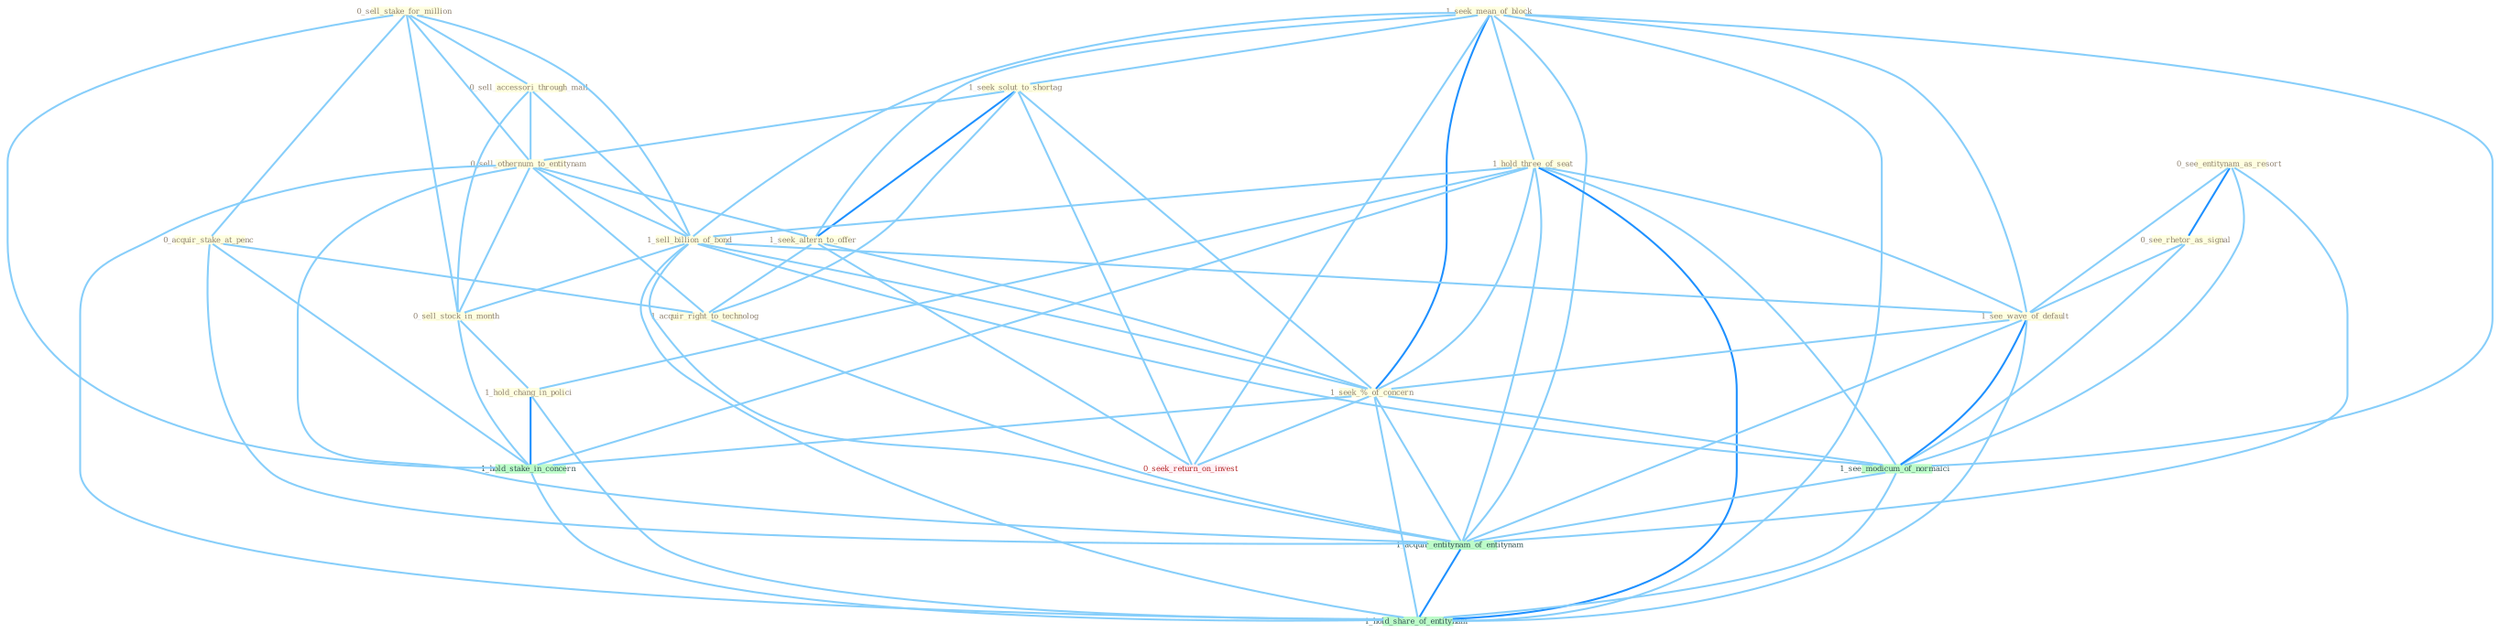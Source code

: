 Graph G{ 
    node
    [shape=polygon,style=filled,width=.5,height=.06,color="#BDFCC9",fixedsize=true,fontsize=4,
    fontcolor="#2f4f4f"];
    {node
    [color="#ffffe0", fontcolor="#8b7d6b"] "1_seek_mean_of_block " "0_see_entitynam_as_resort " "0_sell_stake_for_million " "0_sell_accessori_through_mail " "1_seek_solut_to_shortag " "0_sell_othernum_to_entitynam " "1_hold_three_of_seat " "1_sell_billion_of_bond " "0_see_rhetor_as_signal " "0_sell_stock_in_month " "1_see_wave_of_default " "1_seek_altern_to_offer " "0_acquir_stake_at_penc " "1_seek_%_of_concern " "1_hold_chang_in_polici " "1_acquir_right_to_technolog "}
{node [color="#fff0f5", fontcolor="#b22222"] "0_seek_return_on_invest "}
edge [color="#B0E2FF"];

	"1_seek_mean_of_block " -- "1_seek_solut_to_shortag " [w="1", color="#87cefa" ];
	"1_seek_mean_of_block " -- "1_hold_three_of_seat " [w="1", color="#87cefa" ];
	"1_seek_mean_of_block " -- "1_sell_billion_of_bond " [w="1", color="#87cefa" ];
	"1_seek_mean_of_block " -- "1_see_wave_of_default " [w="1", color="#87cefa" ];
	"1_seek_mean_of_block " -- "1_seek_altern_to_offer " [w="1", color="#87cefa" ];
	"1_seek_mean_of_block " -- "1_seek_%_of_concern " [w="2", color="#1e90ff" , len=0.8];
	"1_seek_mean_of_block " -- "0_seek_return_on_invest " [w="1", color="#87cefa" ];
	"1_seek_mean_of_block " -- "1_see_modicum_of_normalci " [w="1", color="#87cefa" ];
	"1_seek_mean_of_block " -- "1_acquir_entitynam_of_entitynam " [w="1", color="#87cefa" ];
	"1_seek_mean_of_block " -- "1_hold_share_of_entitynam " [w="1", color="#87cefa" ];
	"0_see_entitynam_as_resort " -- "0_see_rhetor_as_signal " [w="2", color="#1e90ff" , len=0.8];
	"0_see_entitynam_as_resort " -- "1_see_wave_of_default " [w="1", color="#87cefa" ];
	"0_see_entitynam_as_resort " -- "1_see_modicum_of_normalci " [w="1", color="#87cefa" ];
	"0_see_entitynam_as_resort " -- "1_acquir_entitynam_of_entitynam " [w="1", color="#87cefa" ];
	"0_sell_stake_for_million " -- "0_sell_accessori_through_mail " [w="1", color="#87cefa" ];
	"0_sell_stake_for_million " -- "0_sell_othernum_to_entitynam " [w="1", color="#87cefa" ];
	"0_sell_stake_for_million " -- "1_sell_billion_of_bond " [w="1", color="#87cefa" ];
	"0_sell_stake_for_million " -- "0_sell_stock_in_month " [w="1", color="#87cefa" ];
	"0_sell_stake_for_million " -- "0_acquir_stake_at_penc " [w="1", color="#87cefa" ];
	"0_sell_stake_for_million " -- "1_hold_stake_in_concern " [w="1", color="#87cefa" ];
	"0_sell_accessori_through_mail " -- "0_sell_othernum_to_entitynam " [w="1", color="#87cefa" ];
	"0_sell_accessori_through_mail " -- "1_sell_billion_of_bond " [w="1", color="#87cefa" ];
	"0_sell_accessori_through_mail " -- "0_sell_stock_in_month " [w="1", color="#87cefa" ];
	"1_seek_solut_to_shortag " -- "0_sell_othernum_to_entitynam " [w="1", color="#87cefa" ];
	"1_seek_solut_to_shortag " -- "1_seek_altern_to_offer " [w="2", color="#1e90ff" , len=0.8];
	"1_seek_solut_to_shortag " -- "1_seek_%_of_concern " [w="1", color="#87cefa" ];
	"1_seek_solut_to_shortag " -- "1_acquir_right_to_technolog " [w="1", color="#87cefa" ];
	"1_seek_solut_to_shortag " -- "0_seek_return_on_invest " [w="1", color="#87cefa" ];
	"0_sell_othernum_to_entitynam " -- "1_sell_billion_of_bond " [w="1", color="#87cefa" ];
	"0_sell_othernum_to_entitynam " -- "0_sell_stock_in_month " [w="1", color="#87cefa" ];
	"0_sell_othernum_to_entitynam " -- "1_seek_altern_to_offer " [w="1", color="#87cefa" ];
	"0_sell_othernum_to_entitynam " -- "1_acquir_right_to_technolog " [w="1", color="#87cefa" ];
	"0_sell_othernum_to_entitynam " -- "1_acquir_entitynam_of_entitynam " [w="1", color="#87cefa" ];
	"0_sell_othernum_to_entitynam " -- "1_hold_share_of_entitynam " [w="1", color="#87cefa" ];
	"1_hold_three_of_seat " -- "1_sell_billion_of_bond " [w="1", color="#87cefa" ];
	"1_hold_three_of_seat " -- "1_see_wave_of_default " [w="1", color="#87cefa" ];
	"1_hold_three_of_seat " -- "1_seek_%_of_concern " [w="1", color="#87cefa" ];
	"1_hold_three_of_seat " -- "1_hold_chang_in_polici " [w="1", color="#87cefa" ];
	"1_hold_three_of_seat " -- "1_hold_stake_in_concern " [w="1", color="#87cefa" ];
	"1_hold_three_of_seat " -- "1_see_modicum_of_normalci " [w="1", color="#87cefa" ];
	"1_hold_three_of_seat " -- "1_acquir_entitynam_of_entitynam " [w="1", color="#87cefa" ];
	"1_hold_three_of_seat " -- "1_hold_share_of_entitynam " [w="2", color="#1e90ff" , len=0.8];
	"1_sell_billion_of_bond " -- "0_sell_stock_in_month " [w="1", color="#87cefa" ];
	"1_sell_billion_of_bond " -- "1_see_wave_of_default " [w="1", color="#87cefa" ];
	"1_sell_billion_of_bond " -- "1_seek_%_of_concern " [w="1", color="#87cefa" ];
	"1_sell_billion_of_bond " -- "1_see_modicum_of_normalci " [w="1", color="#87cefa" ];
	"1_sell_billion_of_bond " -- "1_acquir_entitynam_of_entitynam " [w="1", color="#87cefa" ];
	"1_sell_billion_of_bond " -- "1_hold_share_of_entitynam " [w="1", color="#87cefa" ];
	"0_see_rhetor_as_signal " -- "1_see_wave_of_default " [w="1", color="#87cefa" ];
	"0_see_rhetor_as_signal " -- "1_see_modicum_of_normalci " [w="1", color="#87cefa" ];
	"0_sell_stock_in_month " -- "1_hold_chang_in_polici " [w="1", color="#87cefa" ];
	"0_sell_stock_in_month " -- "1_hold_stake_in_concern " [w="1", color="#87cefa" ];
	"1_see_wave_of_default " -- "1_seek_%_of_concern " [w="1", color="#87cefa" ];
	"1_see_wave_of_default " -- "1_see_modicum_of_normalci " [w="2", color="#1e90ff" , len=0.8];
	"1_see_wave_of_default " -- "1_acquir_entitynam_of_entitynam " [w="1", color="#87cefa" ];
	"1_see_wave_of_default " -- "1_hold_share_of_entitynam " [w="1", color="#87cefa" ];
	"1_seek_altern_to_offer " -- "1_seek_%_of_concern " [w="1", color="#87cefa" ];
	"1_seek_altern_to_offer " -- "1_acquir_right_to_technolog " [w="1", color="#87cefa" ];
	"1_seek_altern_to_offer " -- "0_seek_return_on_invest " [w="1", color="#87cefa" ];
	"0_acquir_stake_at_penc " -- "1_acquir_right_to_technolog " [w="1", color="#87cefa" ];
	"0_acquir_stake_at_penc " -- "1_hold_stake_in_concern " [w="1", color="#87cefa" ];
	"0_acquir_stake_at_penc " -- "1_acquir_entitynam_of_entitynam " [w="1", color="#87cefa" ];
	"1_seek_%_of_concern " -- "1_hold_stake_in_concern " [w="1", color="#87cefa" ];
	"1_seek_%_of_concern " -- "0_seek_return_on_invest " [w="1", color="#87cefa" ];
	"1_seek_%_of_concern " -- "1_see_modicum_of_normalci " [w="1", color="#87cefa" ];
	"1_seek_%_of_concern " -- "1_acquir_entitynam_of_entitynam " [w="1", color="#87cefa" ];
	"1_seek_%_of_concern " -- "1_hold_share_of_entitynam " [w="1", color="#87cefa" ];
	"1_hold_chang_in_polici " -- "1_hold_stake_in_concern " [w="2", color="#1e90ff" , len=0.8];
	"1_hold_chang_in_polici " -- "1_hold_share_of_entitynam " [w="1", color="#87cefa" ];
	"1_acquir_right_to_technolog " -- "1_acquir_entitynam_of_entitynam " [w="1", color="#87cefa" ];
	"1_hold_stake_in_concern " -- "1_hold_share_of_entitynam " [w="1", color="#87cefa" ];
	"1_see_modicum_of_normalci " -- "1_acquir_entitynam_of_entitynam " [w="1", color="#87cefa" ];
	"1_see_modicum_of_normalci " -- "1_hold_share_of_entitynam " [w="1", color="#87cefa" ];
	"1_acquir_entitynam_of_entitynam " -- "1_hold_share_of_entitynam " [w="2", color="#1e90ff" , len=0.8];
}